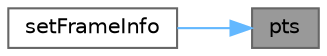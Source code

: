 digraph "pts"
{
 // LATEX_PDF_SIZE
  bgcolor="transparent";
  edge [fontname=Helvetica,fontsize=10,labelfontname=Helvetica,labelfontsize=10];
  node [fontname=Helvetica,fontsize=10,shape=box,height=0.2,width=0.4];
  rankdir="RL";
  Node1 [id="Node000001",label="pts",height=0.2,width=0.4,color="gray40", fillcolor="grey60", style="filled", fontcolor="black",tooltip="获取时间戳"];
  Node1 -> Node2 [id="edge1_Node000001_Node000002",dir="back",color="steelblue1",style="solid",tooltip=" "];
  Node2 [id="Node000002",label="setFrameInfo",height=0.2,width=0.4,color="grey40", fillcolor="white", style="filled",URL="$class_p_c_m_frame.html#a51550fe30f4909764ae363e60cc39316",tooltip="设置帧信息"];
}

